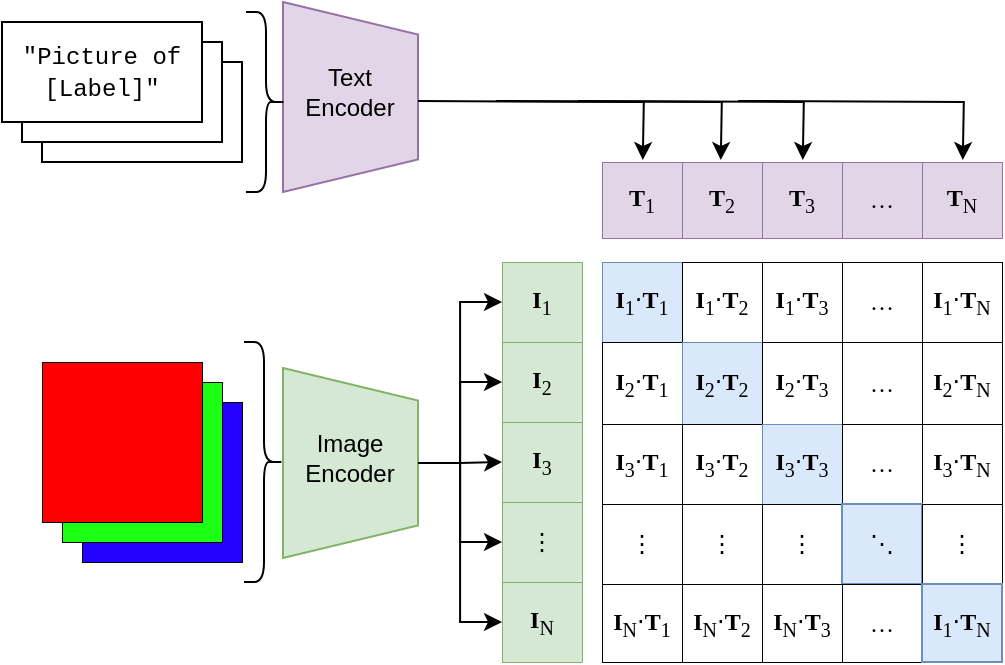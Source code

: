 <mxfile version="27.0.9">
  <diagram name="Page-1" id="sm62OckxXLRS95ZcDx4s">
    <mxGraphModel dx="2058" dy="1116" grid="1" gridSize="10" guides="1" tooltips="1" connect="1" arrows="1" fold="1" page="1" pageScale="1" pageWidth="850" pageHeight="1100" math="0" shadow="0">
      <root>
        <mxCell id="0" />
        <mxCell id="1" parent="0" />
        <mxCell id="c0Dvaz7OErUydeLq7N9R-3" value="" style="group" parent="1" vertex="1" connectable="0">
          <mxGeometry x="233" y="70" width="88.75" height="90" as="geometry" />
        </mxCell>
        <mxCell id="c0Dvaz7OErUydeLq7N9R-1" value="" style="shape=trapezoid;perimeter=trapezoidPerimeter;whiteSpace=wrap;html=1;fixedSize=1;rotation=90;size=16.25;verticalAlign=middle;textDirection=rtl;fillColor=#e1d5e7;strokeColor=#9673a6;" parent="c0Dvaz7OErUydeLq7N9R-3" vertex="1">
          <mxGeometry x="-6.25" y="13.75" width="95" height="67.5" as="geometry" />
        </mxCell>
        <mxCell id="c0Dvaz7OErUydeLq7N9R-2" value="Text Encoder" style="text;html=1;align=center;verticalAlign=middle;whiteSpace=wrap;rounded=0;" parent="c0Dvaz7OErUydeLq7N9R-3" vertex="1">
          <mxGeometry x="11.25" y="30" width="60" height="30" as="geometry" />
        </mxCell>
        <mxCell id="c0Dvaz7OErUydeLq7N9R-140" value="" style="group" parent="1" vertex="1" connectable="0">
          <mxGeometry x="233" y="200" width="157" height="200" as="geometry" />
        </mxCell>
        <mxCell id="c0Dvaz7OErUydeLq7N9R-4" value="" style="group" parent="c0Dvaz7OErUydeLq7N9R-140" vertex="1" connectable="0">
          <mxGeometry y="53" width="88.75" height="90" as="geometry" />
        </mxCell>
        <mxCell id="c0Dvaz7OErUydeLq7N9R-5" value="" style="shape=trapezoid;perimeter=trapezoidPerimeter;whiteSpace=wrap;html=1;fixedSize=1;rotation=90;size=16.25;verticalAlign=middle;textDirection=rtl;fillColor=#d5e8d4;strokeColor=#82b366;" parent="c0Dvaz7OErUydeLq7N9R-4" vertex="1">
          <mxGeometry x="-6.25" y="13.75" width="95" height="67.5" as="geometry" />
        </mxCell>
        <mxCell id="c0Dvaz7OErUydeLq7N9R-6" value="Image Encoder" style="text;html=1;align=center;verticalAlign=middle;whiteSpace=wrap;rounded=0;" parent="c0Dvaz7OErUydeLq7N9R-4" vertex="1">
          <mxGeometry x="11.25" y="30" width="60" height="30" as="geometry" />
        </mxCell>
        <mxCell id="c0Dvaz7OErUydeLq7N9R-55" value="" style="childLayout=tableLayout;recursiveResize=0;shadow=0;fillColor=#d5e8d4;strokeWidth=0.5;strokeColor=#82b366;" parent="c0Dvaz7OErUydeLq7N9R-140" vertex="1">
          <mxGeometry x="117" width="40" height="200" as="geometry" />
        </mxCell>
        <mxCell id="c0Dvaz7OErUydeLq7N9R-56" value="" style="shape=tableRow;horizontal=0;startSize=0;swimlaneHead=0;swimlaneBody=0;top=0;left=0;bottom=0;right=0;dropTarget=0;collapsible=0;recursiveResize=0;expand=0;fontStyle=0;fillColor=#d5e8d4;strokeColor=#82b366;strokeWidth=0.5;" parent="c0Dvaz7OErUydeLq7N9R-55" vertex="1">
          <mxGeometry width="40" height="40" as="geometry" />
        </mxCell>
        <mxCell id="c0Dvaz7OErUydeLq7N9R-68" value="&lt;b style=&quot;font-family: &amp;quot;Times New Roman&amp;quot;;&quot;&gt;I&lt;/b&gt;&lt;sub style=&quot;font-family: &amp;quot;Times New Roman&amp;quot;; font-size: 10px;&quot;&gt;1&lt;/sub&gt;" style="connectable=0;recursiveResize=0;strokeColor=#82b366;fillColor=#d5e8d4;align=center;whiteSpace=wrap;html=1;strokeWidth=0.5;" parent="c0Dvaz7OErUydeLq7N9R-56" vertex="1">
          <mxGeometry width="40" height="40" as="geometry">
            <mxRectangle width="40" height="40" as="alternateBounds" />
          </mxGeometry>
        </mxCell>
        <mxCell id="c0Dvaz7OErUydeLq7N9R-60" style="shape=tableRow;horizontal=0;startSize=0;swimlaneHead=0;swimlaneBody=0;top=0;left=0;bottom=0;right=0;dropTarget=0;collapsible=0;recursiveResize=0;expand=0;fontStyle=0;fillColor=#d5e8d4;strokeColor=#82b366;strokeWidth=0.5;" parent="c0Dvaz7OErUydeLq7N9R-55" vertex="1">
          <mxGeometry y="40" width="40" height="40" as="geometry" />
        </mxCell>
        <mxCell id="c0Dvaz7OErUydeLq7N9R-69" value="&lt;b style=&quot;font-family: &amp;quot;Times New Roman&amp;quot;;&quot;&gt;I&lt;/b&gt;&lt;sub style=&quot;font-family: &amp;quot;Times New Roman&amp;quot;; font-size: 10px;&quot;&gt;2&lt;/sub&gt;" style="connectable=0;recursiveResize=0;strokeColor=#82b366;fillColor=#d5e8d4;align=center;whiteSpace=wrap;html=1;strokeWidth=0.5;" parent="c0Dvaz7OErUydeLq7N9R-60" vertex="1">
          <mxGeometry width="40" height="40" as="geometry">
            <mxRectangle width="40" height="40" as="alternateBounds" />
          </mxGeometry>
        </mxCell>
        <mxCell id="c0Dvaz7OErUydeLq7N9R-64" style="shape=tableRow;horizontal=0;startSize=0;swimlaneHead=0;swimlaneBody=0;top=0;left=0;bottom=0;right=0;dropTarget=0;collapsible=0;recursiveResize=0;expand=0;fontStyle=0;fillColor=#d5e8d4;strokeColor=#82b366;strokeWidth=0.5;" parent="c0Dvaz7OErUydeLq7N9R-55" vertex="1">
          <mxGeometry y="80" width="40" height="40" as="geometry" />
        </mxCell>
        <mxCell id="c0Dvaz7OErUydeLq7N9R-70" value="&lt;b style=&quot;font-family: &amp;quot;Times New Roman&amp;quot;;&quot;&gt;I&lt;/b&gt;&lt;sub style=&quot;font-family: &amp;quot;Times New Roman&amp;quot;; font-size: 10px;&quot;&gt;3&lt;/sub&gt;" style="connectable=0;recursiveResize=0;strokeColor=#82b366;fillColor=#d5e8d4;align=center;whiteSpace=wrap;html=1;strokeWidth=0.5;" parent="c0Dvaz7OErUydeLq7N9R-64" vertex="1">
          <mxGeometry width="40" height="40" as="geometry">
            <mxRectangle width="40" height="40" as="alternateBounds" />
          </mxGeometry>
        </mxCell>
        <mxCell id="c0Dvaz7OErUydeLq7N9R-71" style="shape=tableRow;horizontal=0;startSize=0;swimlaneHead=0;swimlaneBody=0;top=0;left=0;bottom=0;right=0;dropTarget=0;collapsible=0;recursiveResize=0;expand=0;fontStyle=0;fillColor=#d5e8d4;strokeColor=#82b366;strokeWidth=0.5;" parent="c0Dvaz7OErUydeLq7N9R-55" vertex="1">
          <mxGeometry y="120" width="40" height="40" as="geometry" />
        </mxCell>
        <mxCell id="c0Dvaz7OErUydeLq7N9R-72" value="&lt;span style=&quot;font-family: &amp;quot;Times New Roman&amp;quot;;&quot;&gt;⋮&lt;/span&gt;" style="connectable=0;recursiveResize=0;strokeColor=#82b366;fillColor=#d5e8d4;align=center;whiteSpace=wrap;html=1;strokeWidth=0.5;" parent="c0Dvaz7OErUydeLq7N9R-71" vertex="1">
          <mxGeometry width="40" height="40" as="geometry">
            <mxRectangle width="40" height="40" as="alternateBounds" />
          </mxGeometry>
        </mxCell>
        <mxCell id="c0Dvaz7OErUydeLq7N9R-73" style="shape=tableRow;horizontal=0;startSize=0;swimlaneHead=0;swimlaneBody=0;top=0;left=0;bottom=0;right=0;dropTarget=0;collapsible=0;recursiveResize=0;expand=0;fontStyle=0;fillColor=#d5e8d4;strokeColor=#82b366;strokeWidth=0.5;" parent="c0Dvaz7OErUydeLq7N9R-55" vertex="1">
          <mxGeometry y="160" width="40" height="40" as="geometry" />
        </mxCell>
        <mxCell id="c0Dvaz7OErUydeLq7N9R-74" value="&lt;b style=&quot;font-family: &amp;quot;Times New Roman&amp;quot;;&quot;&gt;I&lt;/b&gt;&lt;sub style=&quot;font-family: &amp;quot;Times New Roman&amp;quot;; font-size: 10px;&quot;&gt;N&lt;/sub&gt;" style="connectable=0;recursiveResize=0;strokeColor=#82b366;fillColor=#d5e8d4;align=center;whiteSpace=wrap;html=1;strokeWidth=0.5;" parent="c0Dvaz7OErUydeLq7N9R-73" vertex="1">
          <mxGeometry width="40" height="40" as="geometry">
            <mxRectangle width="40" height="40" as="alternateBounds" />
          </mxGeometry>
        </mxCell>
        <mxCell id="c0Dvaz7OErUydeLq7N9R-128" style="edgeStyle=orthogonalEdgeStyle;rounded=0;orthogonalLoop=1;jettySize=auto;html=1;exitX=0.5;exitY=0;exitDx=0;exitDy=0;entryX=0;entryY=0.5;entryDx=0;entryDy=0;" parent="c0Dvaz7OErUydeLq7N9R-140" source="c0Dvaz7OErUydeLq7N9R-5" target="c0Dvaz7OErUydeLq7N9R-64" edge="1">
          <mxGeometry relative="1" as="geometry" />
        </mxCell>
        <mxCell id="c0Dvaz7OErUydeLq7N9R-130" style="edgeStyle=orthogonalEdgeStyle;rounded=0;orthogonalLoop=1;jettySize=auto;html=1;exitX=0.5;exitY=0;exitDx=0;exitDy=0;entryX=0;entryY=0.5;entryDx=0;entryDy=0;" parent="c0Dvaz7OErUydeLq7N9R-140" source="c0Dvaz7OErUydeLq7N9R-5" target="c0Dvaz7OErUydeLq7N9R-60" edge="1">
          <mxGeometry relative="1" as="geometry" />
        </mxCell>
        <mxCell id="c0Dvaz7OErUydeLq7N9R-131" style="edgeStyle=orthogonalEdgeStyle;rounded=0;orthogonalLoop=1;jettySize=auto;html=1;exitX=0.5;exitY=0;exitDx=0;exitDy=0;entryX=0;entryY=0.5;entryDx=0;entryDy=0;" parent="c0Dvaz7OErUydeLq7N9R-140" source="c0Dvaz7OErUydeLq7N9R-5" target="c0Dvaz7OErUydeLq7N9R-56" edge="1">
          <mxGeometry relative="1" as="geometry" />
        </mxCell>
        <mxCell id="c0Dvaz7OErUydeLq7N9R-132" style="edgeStyle=orthogonalEdgeStyle;rounded=0;orthogonalLoop=1;jettySize=auto;html=1;exitX=0.5;exitY=0;exitDx=0;exitDy=0;entryX=0;entryY=0.5;entryDx=0;entryDy=0;" parent="c0Dvaz7OErUydeLq7N9R-140" source="c0Dvaz7OErUydeLq7N9R-5" target="c0Dvaz7OErUydeLq7N9R-71" edge="1">
          <mxGeometry relative="1" as="geometry" />
        </mxCell>
        <mxCell id="c0Dvaz7OErUydeLq7N9R-133" style="edgeStyle=orthogonalEdgeStyle;rounded=0;orthogonalLoop=1;jettySize=auto;html=1;exitX=0.5;exitY=0;exitDx=0;exitDy=0;entryX=0;entryY=0.5;entryDx=0;entryDy=0;" parent="c0Dvaz7OErUydeLq7N9R-140" source="c0Dvaz7OErUydeLq7N9R-5" target="c0Dvaz7OErUydeLq7N9R-73" edge="1">
          <mxGeometry relative="1" as="geometry" />
        </mxCell>
        <mxCell id="c0Dvaz7OErUydeLq7N9R-160" style="edgeStyle=orthogonalEdgeStyle;rounded=0;orthogonalLoop=1;jettySize=auto;html=1;exitX=0.5;exitY=0;exitDx=0;exitDy=0;entryX=0.102;entryY=0;entryDx=0;entryDy=0;entryPerimeter=0;" parent="1" edge="1">
          <mxGeometry relative="1" as="geometry">
            <mxPoint x="308" y="119.5" as="sourcePoint" />
            <mxPoint x="420.4" y="149" as="targetPoint" />
          </mxGeometry>
        </mxCell>
        <mxCell id="c0Dvaz7OErUydeLq7N9R-163" style="edgeStyle=orthogonalEdgeStyle;rounded=0;orthogonalLoop=1;jettySize=auto;html=1;exitX=0.5;exitY=0;exitDx=0;exitDy=0;entryX=0.102;entryY=0;entryDx=0;entryDy=0;entryPerimeter=0;" parent="1" edge="1">
          <mxGeometry relative="1" as="geometry">
            <mxPoint x="347" y="119.5" as="sourcePoint" />
            <mxPoint x="459.4" y="149" as="targetPoint" />
          </mxGeometry>
        </mxCell>
        <mxCell id="c0Dvaz7OErUydeLq7N9R-164" style="edgeStyle=orthogonalEdgeStyle;rounded=0;orthogonalLoop=1;jettySize=auto;html=1;exitX=0.5;exitY=0;exitDx=0;exitDy=0;entryX=0.102;entryY=0;entryDx=0;entryDy=0;entryPerimeter=0;" parent="1" edge="1">
          <mxGeometry relative="1" as="geometry">
            <mxPoint x="388" y="119.5" as="sourcePoint" />
            <mxPoint x="500.4" y="149" as="targetPoint" />
          </mxGeometry>
        </mxCell>
        <mxCell id="c0Dvaz7OErUydeLq7N9R-167" style="edgeStyle=orthogonalEdgeStyle;rounded=0;orthogonalLoop=1;jettySize=auto;html=1;exitX=0.5;exitY=0;exitDx=0;exitDy=0;entryX=0.102;entryY=0;entryDx=0;entryDy=0;entryPerimeter=0;" parent="1" edge="1">
          <mxGeometry relative="1" as="geometry">
            <mxPoint x="468" y="119.5" as="sourcePoint" />
            <mxPoint x="580.4" y="149" as="targetPoint" />
          </mxGeometry>
        </mxCell>
        <mxCell id="c0Dvaz7OErUydeLq7N9R-168" value="" style="whiteSpace=wrap;html=1;aspect=fixed;fillColor=#2402FF;fontColor=#ffffff;strokeColor=default;strokeWidth=0.5;" parent="1" vertex="1">
          <mxGeometry x="140" y="270" width="80" height="80" as="geometry" />
        </mxCell>
        <mxCell id="c0Dvaz7OErUydeLq7N9R-169" value="" style="whiteSpace=wrap;html=1;aspect=fixed;fillColor=#1EFF16;strokeColor=default;fontColor=#ffffff;strokeWidth=0.5;" parent="1" vertex="1">
          <mxGeometry x="130" y="260" width="80" height="80" as="geometry" />
        </mxCell>
        <mxCell id="c0Dvaz7OErUydeLq7N9R-170" value="" style="whiteSpace=wrap;html=1;aspect=fixed;fillColor=#FF0000;fontColor=#ffffff;strokeColor=default;strokeWidth=0.5;" parent="1" vertex="1">
          <mxGeometry x="120" y="250" width="80" height="80" as="geometry" />
        </mxCell>
        <mxCell id="c0Dvaz7OErUydeLq7N9R-171" value="&lt;font face=&quot;Courier New&quot;&gt;&quot;Picture of [Label]&quot;&lt;/font&gt;" style="rounded=0;whiteSpace=wrap;html=1;" parent="1" vertex="1">
          <mxGeometry x="120" y="100" width="100" height="50" as="geometry" />
        </mxCell>
        <mxCell id="c0Dvaz7OErUydeLq7N9R-172" value="&lt;font face=&quot;Courier New&quot;&gt;&quot;Picture of [Label]&quot;&lt;/font&gt;" style="rounded=0;whiteSpace=wrap;html=1;" parent="1" vertex="1">
          <mxGeometry x="110" y="90" width="100" height="50" as="geometry" />
        </mxCell>
        <mxCell id="c0Dvaz7OErUydeLq7N9R-173" value="&lt;font face=&quot;Courier New&quot;&gt;&quot;Picture of [Label]&quot;&lt;/font&gt;" style="rounded=0;whiteSpace=wrap;html=1;" parent="1" vertex="1">
          <mxGeometry x="100" y="80" width="100" height="50" as="geometry" />
        </mxCell>
        <mxCell id="c0Dvaz7OErUydeLq7N9R-174" value="" style="shape=curlyBracket;whiteSpace=wrap;html=1;rounded=1;flipH=1;labelPosition=right;verticalLabelPosition=middle;align=left;verticalAlign=middle;rotation=0;" parent="1" vertex="1">
          <mxGeometry x="221" y="240" width="20" height="120" as="geometry" />
        </mxCell>
        <mxCell id="c0Dvaz7OErUydeLq7N9R-175" value="" style="shape=curlyBracket;whiteSpace=wrap;html=1;rounded=1;flipH=1;labelPosition=right;verticalLabelPosition=middle;align=left;verticalAlign=middle;rotation=0;" parent="1" vertex="1">
          <mxGeometry x="222" y="75" width="20" height="90" as="geometry" />
        </mxCell>
        <mxCell id="c0Dvaz7OErUydeLq7N9R-75" value="" style="childLayout=tableLayout;recursiveResize=0;shadow=0;fillColor=#e1d5e7;strokeWidth=0.5;strokeColor=#9673a6;" parent="1" vertex="1">
          <mxGeometry x="400" y="150" width="200" height="37.75" as="geometry" />
        </mxCell>
        <mxCell id="c0Dvaz7OErUydeLq7N9R-78" style="shape=tableRow;horizontal=0;startSize=0;swimlaneHead=0;swimlaneBody=0;top=0;left=0;bottom=0;right=0;dropTarget=0;collapsible=0;recursiveResize=0;expand=0;fontStyle=0;fillColor=#e1d5e7;strokeColor=#9673a6;strokeWidth=0.5;" parent="c0Dvaz7OErUydeLq7N9R-75" vertex="1">
          <mxGeometry width="200" height="38" as="geometry" />
        </mxCell>
        <mxCell id="c0Dvaz7OErUydeLq7N9R-116" value="&lt;b style=&quot;font-family: &amp;quot;Times New Roman&amp;quot;;&quot;&gt;T&lt;/b&gt;&lt;sub style=&quot;font-family: &amp;quot;Times New Roman&amp;quot;; font-size: 10px;&quot;&gt;1&lt;/sub&gt;" style="connectable=0;recursiveResize=0;strokeColor=#9673a6;fillColor=#e1d5e7;align=center;whiteSpace=wrap;html=1;strokeWidth=0.5;" parent="c0Dvaz7OErUydeLq7N9R-78" vertex="1">
          <mxGeometry width="40" height="38" as="geometry">
            <mxRectangle width="40" height="38" as="alternateBounds" />
          </mxGeometry>
        </mxCell>
        <mxCell id="c0Dvaz7OErUydeLq7N9R-112" value="&lt;b style=&quot;font-family: &amp;quot;Times New Roman&amp;quot;;&quot;&gt;T&lt;/b&gt;&lt;sub style=&quot;font-family: &amp;quot;Times New Roman&amp;quot;; font-size: 10px;&quot;&gt;2&lt;/sub&gt;" style="connectable=0;recursiveResize=0;strokeColor=#9673a6;fillColor=#e1d5e7;align=center;whiteSpace=wrap;html=1;strokeWidth=0.5;" parent="c0Dvaz7OErUydeLq7N9R-78" vertex="1">
          <mxGeometry x="40" width="40" height="38" as="geometry">
            <mxRectangle width="40" height="38" as="alternateBounds" />
          </mxGeometry>
        </mxCell>
        <mxCell id="c0Dvaz7OErUydeLq7N9R-117" value="&lt;b style=&quot;font-family: &amp;quot;Times New Roman&amp;quot;;&quot;&gt;T&lt;/b&gt;&lt;sub style=&quot;font-family: &amp;quot;Times New Roman&amp;quot;; font-size: 10px;&quot;&gt;3&lt;/sub&gt;" style="connectable=0;recursiveResize=0;strokeColor=#9673a6;fillColor=#e1d5e7;align=center;whiteSpace=wrap;html=1;strokeWidth=0.5;" parent="c0Dvaz7OErUydeLq7N9R-78" vertex="1">
          <mxGeometry x="80" width="40" height="38" as="geometry">
            <mxRectangle width="40" height="38" as="alternateBounds" />
          </mxGeometry>
        </mxCell>
        <mxCell id="c0Dvaz7OErUydeLq7N9R-118" value="&lt;span style=&quot;font-family: &amp;quot;Times New Roman&amp;quot;;&quot;&gt;…&lt;/span&gt;" style="connectable=0;recursiveResize=0;strokeColor=#9673a6;fillColor=#e1d5e7;align=center;whiteSpace=wrap;html=1;strokeWidth=0.5;" parent="c0Dvaz7OErUydeLq7N9R-78" vertex="1">
          <mxGeometry x="120" width="40" height="38" as="geometry">
            <mxRectangle width="40" height="38" as="alternateBounds" />
          </mxGeometry>
        </mxCell>
        <mxCell id="c0Dvaz7OErUydeLq7N9R-119" value="&lt;b style=&quot;font-family: &amp;quot;Times New Roman&amp;quot;;&quot;&gt;T&lt;/b&gt;&lt;sub style=&quot;font-family: &amp;quot;Times New Roman&amp;quot;; font-size: 10px;&quot;&gt;N&lt;/sub&gt;" style="connectable=0;recursiveResize=0;strokeColor=#9673a6;fillColor=#e1d5e7;align=center;whiteSpace=wrap;html=1;strokeWidth=0.5;" parent="c0Dvaz7OErUydeLq7N9R-78" vertex="1">
          <mxGeometry x="160" width="40" height="38" as="geometry">
            <mxRectangle width="40" height="38" as="alternateBounds" />
          </mxGeometry>
        </mxCell>
        <mxCell id="c0Dvaz7OErUydeLq7N9R-8" value="" style="childLayout=tableLayout;recursiveResize=0;shadow=0;fillColor=none;direction=east;strokeWidth=0.5;fontFamily=Times New Roman;movable=1;resizable=1;rotatable=1;deletable=1;editable=1;locked=0;connectable=1;" parent="1" vertex="1">
          <mxGeometry x="400" y="200" width="200" height="200" as="geometry" />
        </mxCell>
        <mxCell id="c0Dvaz7OErUydeLq7N9R-39" style="shape=tableRow;horizontal=0;startSize=0;swimlaneHead=0;swimlaneBody=0;top=0;left=0;bottom=0;right=0;dropTarget=0;collapsible=0;recursiveResize=0;expand=0;fontStyle=0;fillColor=none;strokeColor=inherit;strokeWidth=0.5;fontFamily=Times New Roman;movable=1;resizable=1;rotatable=1;deletable=1;editable=1;locked=0;connectable=1;" parent="c0Dvaz7OErUydeLq7N9R-8" vertex="1">
          <mxGeometry width="200" height="40" as="geometry" />
        </mxCell>
        <mxCell id="c0Dvaz7OErUydeLq7N9R-40" value="&lt;b&gt;I&lt;/b&gt;&lt;sub&gt;1&lt;/sub&gt;⋅&lt;b&gt;T&lt;/b&gt;&lt;sub style=&quot;font-size: 10px;&quot;&gt;1&lt;/sub&gt;" style="connectable=1;recursiveResize=0;strokeColor=#6c8ebf;fillColor=#dae8fc;align=center;whiteSpace=wrap;html=1;strokeWidth=0.5;perimeterSpacing=0;fontFamily=Times New Roman;movable=1;resizable=1;rotatable=1;deletable=1;editable=1;locked=0;" parent="c0Dvaz7OErUydeLq7N9R-39" vertex="1">
          <mxGeometry width="40" height="40" as="geometry">
            <mxRectangle width="40" height="40" as="alternateBounds" />
          </mxGeometry>
        </mxCell>
        <mxCell id="c0Dvaz7OErUydeLq7N9R-41" value="&lt;b&gt;I&lt;/b&gt;&lt;sub&gt;1&lt;/sub&gt;⋅&lt;b&gt;T&lt;/b&gt;&lt;sub style=&quot;font-size: 10px;&quot;&gt;2&lt;/sub&gt;" style="connectable=1;recursiveResize=0;strokeColor=inherit;fillColor=none;align=center;whiteSpace=wrap;html=1;strokeWidth=0.5;fontFamily=Times New Roman;verticalAlign=middle;movable=1;resizable=1;rotatable=1;deletable=1;editable=1;locked=0;" parent="c0Dvaz7OErUydeLq7N9R-39" vertex="1">
          <mxGeometry x="40" width="40" height="40" as="geometry">
            <mxRectangle width="40" height="40" as="alternateBounds" />
          </mxGeometry>
        </mxCell>
        <mxCell id="c0Dvaz7OErUydeLq7N9R-42" value="&lt;b&gt;I&lt;/b&gt;&lt;sub&gt;1&lt;/sub&gt;⋅&lt;b&gt;T&lt;/b&gt;&lt;sub style=&quot;font-size: 10px;&quot;&gt;3&lt;/sub&gt;" style="connectable=1;recursiveResize=0;strokeColor=inherit;fillColor=none;align=center;whiteSpace=wrap;html=1;strokeWidth=0.5;fontFamily=Times New Roman;movable=1;resizable=1;rotatable=1;deletable=1;editable=1;locked=0;" parent="c0Dvaz7OErUydeLq7N9R-39" vertex="1">
          <mxGeometry x="80" width="40" height="40" as="geometry">
            <mxRectangle width="40" height="40" as="alternateBounds" />
          </mxGeometry>
        </mxCell>
        <mxCell id="c0Dvaz7OErUydeLq7N9R-43" value="…" style="connectable=1;recursiveResize=0;strokeColor=inherit;fillColor=none;align=center;whiteSpace=wrap;html=1;strokeWidth=0.5;fontFamily=Times New Roman;movable=1;resizable=1;rotatable=1;deletable=1;editable=1;locked=0;" parent="c0Dvaz7OErUydeLq7N9R-39" vertex="1">
          <mxGeometry x="120" width="40" height="40" as="geometry">
            <mxRectangle width="40" height="40" as="alternateBounds" />
          </mxGeometry>
        </mxCell>
        <mxCell id="c0Dvaz7OErUydeLq7N9R-44" value="&lt;b&gt;I&lt;/b&gt;&lt;sub&gt;1&lt;/sub&gt;⋅&lt;b&gt;T&lt;/b&gt;&lt;sub style=&quot;font-size: 10px;&quot;&gt;N&lt;/sub&gt;" style="connectable=1;recursiveResize=0;strokeColor=inherit;fillColor=none;align=center;whiteSpace=wrap;html=1;strokeWidth=0.5;fontFamily=Times New Roman;movable=1;resizable=1;rotatable=1;deletable=1;editable=1;locked=0;" parent="c0Dvaz7OErUydeLq7N9R-39" vertex="1">
          <mxGeometry x="160" width="40" height="40" as="geometry">
            <mxRectangle width="40" height="40" as="alternateBounds" />
          </mxGeometry>
        </mxCell>
        <mxCell id="c0Dvaz7OErUydeLq7N9R-29" style="shape=tableRow;horizontal=0;startSize=0;swimlaneHead=0;swimlaneBody=0;top=0;left=0;bottom=0;right=0;dropTarget=0;collapsible=0;recursiveResize=0;expand=0;fontStyle=0;fillColor=none;strokeColor=inherit;strokeWidth=0.5;fontFamily=Times New Roman;movable=1;resizable=1;rotatable=1;deletable=1;editable=1;locked=0;connectable=1;" parent="c0Dvaz7OErUydeLq7N9R-8" vertex="1">
          <mxGeometry y="40" width="200" height="41" as="geometry" />
        </mxCell>
        <mxCell id="c0Dvaz7OErUydeLq7N9R-30" value="&lt;b&gt;I&lt;/b&gt;&lt;sub&gt;2&lt;/sub&gt;⋅&lt;b&gt;T&lt;/b&gt;&lt;sub style=&quot;font-size: 10px;&quot;&gt;1&lt;/sub&gt;" style="connectable=1;recursiveResize=0;strokeColor=inherit;fillColor=none;align=center;whiteSpace=wrap;html=1;strokeWidth=0.5;fontFamily=Times New Roman;movable=1;resizable=1;rotatable=1;deletable=1;editable=1;locked=0;" parent="c0Dvaz7OErUydeLq7N9R-29" vertex="1">
          <mxGeometry width="40" height="41" as="geometry">
            <mxRectangle width="40" height="41" as="alternateBounds" />
          </mxGeometry>
        </mxCell>
        <mxCell id="c0Dvaz7OErUydeLq7N9R-31" value="&lt;b&gt;I&lt;/b&gt;&lt;sub&gt;2&lt;/sub&gt;⋅&lt;b&gt;T&lt;/b&gt;&lt;sub style=&quot;font-size: 10px;&quot;&gt;2&lt;/sub&gt;" style="connectable=1;recursiveResize=0;strokeColor=#6c8ebf;fillColor=#dae8fc;align=center;whiteSpace=wrap;html=1;strokeWidth=0.5;fontFamily=Times New Roman;movable=1;resizable=1;rotatable=1;deletable=1;editable=1;locked=0;" parent="c0Dvaz7OErUydeLq7N9R-29" vertex="1">
          <mxGeometry x="40" width="40" height="41" as="geometry">
            <mxRectangle width="40" height="41" as="alternateBounds" />
          </mxGeometry>
        </mxCell>
        <mxCell id="c0Dvaz7OErUydeLq7N9R-32" value="&lt;b&gt;I&lt;/b&gt;&lt;sub&gt;2&lt;/sub&gt;⋅&lt;b&gt;T&lt;/b&gt;&lt;sub style=&quot;font-size: 10px;&quot;&gt;3&lt;/sub&gt;" style="connectable=1;recursiveResize=0;strokeColor=inherit;fillColor=none;align=center;whiteSpace=wrap;html=1;strokeWidth=0.5;fontFamily=Times New Roman;movable=1;resizable=1;rotatable=1;deletable=1;editable=1;locked=0;" parent="c0Dvaz7OErUydeLq7N9R-29" vertex="1">
          <mxGeometry x="80" width="40" height="41" as="geometry">
            <mxRectangle width="40" height="41" as="alternateBounds" />
          </mxGeometry>
        </mxCell>
        <mxCell id="c0Dvaz7OErUydeLq7N9R-33" value="…" style="connectable=1;recursiveResize=0;strokeColor=inherit;fillColor=none;align=center;whiteSpace=wrap;html=1;strokeWidth=0.5;fontFamily=Times New Roman;movable=1;resizable=1;rotatable=1;deletable=1;editable=1;locked=0;" parent="c0Dvaz7OErUydeLq7N9R-29" vertex="1">
          <mxGeometry x="120" width="40" height="41" as="geometry">
            <mxRectangle width="40" height="41" as="alternateBounds" />
          </mxGeometry>
        </mxCell>
        <mxCell id="c0Dvaz7OErUydeLq7N9R-45" value="&lt;b&gt;I&lt;/b&gt;&lt;sub&gt;2&lt;/sub&gt;⋅&lt;b&gt;T&lt;/b&gt;&lt;sub style=&quot;font-size: 10px;&quot;&gt;N&lt;/sub&gt;" style="connectable=1;recursiveResize=0;strokeColor=inherit;fillColor=none;align=center;whiteSpace=wrap;html=1;strokeWidth=0.5;fontFamily=Times New Roman;movable=1;resizable=1;rotatable=1;deletable=1;editable=1;locked=0;" parent="c0Dvaz7OErUydeLq7N9R-29" vertex="1">
          <mxGeometry x="160" width="40" height="41" as="geometry">
            <mxRectangle width="40" height="41" as="alternateBounds" />
          </mxGeometry>
        </mxCell>
        <mxCell id="c0Dvaz7OErUydeLq7N9R-9" value="" style="shape=tableRow;horizontal=0;startSize=0;swimlaneHead=0;swimlaneBody=0;top=0;left=0;bottom=0;right=0;dropTarget=0;collapsible=0;recursiveResize=0;expand=0;fontStyle=0;fillColor=none;strokeColor=inherit;strokeWidth=0.5;fontFamily=Times New Roman;movable=1;resizable=1;rotatable=1;deletable=1;editable=1;locked=0;connectable=1;" parent="c0Dvaz7OErUydeLq7N9R-8" vertex="1">
          <mxGeometry y="81" width="200" height="40" as="geometry" />
        </mxCell>
        <mxCell id="c0Dvaz7OErUydeLq7N9R-21" value="&lt;b&gt;I&lt;/b&gt;&lt;sub&gt;3&lt;/sub&gt;⋅&lt;b&gt;T&lt;/b&gt;&lt;sub style=&quot;font-size: 10px;&quot;&gt;1&lt;/sub&gt;" style="connectable=1;recursiveResize=0;strokeColor=inherit;fillColor=none;align=center;whiteSpace=wrap;html=1;strokeWidth=0.5;fontFamily=Times New Roman;movable=1;resizable=1;rotatable=1;deletable=1;editable=1;locked=0;" parent="c0Dvaz7OErUydeLq7N9R-9" vertex="1">
          <mxGeometry width="40" height="40" as="geometry">
            <mxRectangle width="40" height="40" as="alternateBounds" />
          </mxGeometry>
        </mxCell>
        <mxCell id="c0Dvaz7OErUydeLq7N9R-10" value="&lt;b&gt;I&lt;/b&gt;&lt;sub&gt;3&lt;/sub&gt;⋅&lt;b&gt;T&lt;/b&gt;&lt;sub style=&quot;font-size: 10px;&quot;&gt;2&lt;/sub&gt;" style="connectable=1;recursiveResize=0;strokeColor=inherit;fillColor=none;align=center;whiteSpace=wrap;html=1;strokeWidth=0.5;fontFamily=Times New Roman;movable=1;resizable=1;rotatable=1;deletable=1;editable=1;locked=0;" parent="c0Dvaz7OErUydeLq7N9R-9" vertex="1">
          <mxGeometry x="40" width="40" height="40" as="geometry">
            <mxRectangle width="40" height="40" as="alternateBounds" />
          </mxGeometry>
        </mxCell>
        <mxCell id="c0Dvaz7OErUydeLq7N9R-11" value="&lt;b&gt;I&lt;/b&gt;&lt;sub&gt;3&lt;/sub&gt;⋅&lt;b&gt;T&lt;/b&gt;&lt;sub style=&quot;font-size: 10px;&quot;&gt;3&lt;/sub&gt;" style="connectable=1;recursiveResize=0;strokeColor=#6c8ebf;fillColor=#dae8fc;align=center;whiteSpace=wrap;html=1;strokeWidth=0.5;fontFamily=Times New Roman;movable=1;resizable=1;rotatable=1;deletable=1;editable=1;locked=0;" parent="c0Dvaz7OErUydeLq7N9R-9" vertex="1">
          <mxGeometry x="80" width="40" height="40" as="geometry">
            <mxRectangle width="40" height="40" as="alternateBounds" />
          </mxGeometry>
        </mxCell>
        <mxCell id="c0Dvaz7OErUydeLq7N9R-12" value="…" style="connectable=1;recursiveResize=0;strokeColor=inherit;fillColor=none;align=center;whiteSpace=wrap;html=1;strokeWidth=0.5;fontFamily=Times New Roman;movable=1;resizable=1;rotatable=1;deletable=1;editable=1;locked=0;" parent="c0Dvaz7OErUydeLq7N9R-9" vertex="1">
          <mxGeometry x="120" width="40" height="40" as="geometry">
            <mxRectangle width="40" height="40" as="alternateBounds" />
          </mxGeometry>
        </mxCell>
        <mxCell id="c0Dvaz7OErUydeLq7N9R-46" value="&lt;b&gt;I&lt;/b&gt;&lt;sub&gt;3&lt;/sub&gt;⋅&lt;b&gt;T&lt;/b&gt;&lt;sub style=&quot;font-size: 10px;&quot;&gt;N&lt;/sub&gt;" style="connectable=1;recursiveResize=0;strokeColor=inherit;fillColor=none;align=center;whiteSpace=wrap;html=1;strokeWidth=0.5;fontFamily=Times New Roman;movable=1;resizable=1;rotatable=1;deletable=1;editable=1;locked=0;" parent="c0Dvaz7OErUydeLq7N9R-9" vertex="1">
          <mxGeometry x="160" width="40" height="40" as="geometry">
            <mxRectangle width="40" height="40" as="alternateBounds" />
          </mxGeometry>
        </mxCell>
        <mxCell id="c0Dvaz7OErUydeLq7N9R-13" style="shape=tableRow;horizontal=0;startSize=0;swimlaneHead=0;swimlaneBody=0;top=0;left=0;bottom=0;right=0;dropTarget=0;collapsible=0;recursiveResize=0;expand=0;fontStyle=0;fillColor=none;strokeColor=inherit;strokeWidth=0.5;fontFamily=Times New Roman;movable=1;resizable=1;rotatable=1;deletable=1;editable=1;locked=0;connectable=1;" parent="c0Dvaz7OErUydeLq7N9R-8" vertex="1">
          <mxGeometry y="121" width="200" height="40" as="geometry" />
        </mxCell>
        <mxCell id="c0Dvaz7OErUydeLq7N9R-22" value="⋮" style="connectable=1;recursiveResize=0;strokeColor=inherit;fillColor=none;align=center;whiteSpace=wrap;html=1;strokeWidth=0.5;fontFamily=Times New Roman;movable=1;resizable=1;rotatable=1;deletable=1;editable=1;locked=0;" parent="c0Dvaz7OErUydeLq7N9R-13" vertex="1">
          <mxGeometry width="40" height="40" as="geometry">
            <mxRectangle width="40" height="40" as="alternateBounds" />
          </mxGeometry>
        </mxCell>
        <mxCell id="c0Dvaz7OErUydeLq7N9R-14" value="⋮" style="connectable=1;recursiveResize=0;strokeColor=inherit;fillColor=none;align=center;whiteSpace=wrap;html=1;strokeWidth=0.5;fontFamily=Times New Roman;movable=1;resizable=1;rotatable=1;deletable=1;editable=1;locked=0;" parent="c0Dvaz7OErUydeLq7N9R-13" vertex="1">
          <mxGeometry x="40" width="40" height="40" as="geometry">
            <mxRectangle width="40" height="40" as="alternateBounds" />
          </mxGeometry>
        </mxCell>
        <mxCell id="c0Dvaz7OErUydeLq7N9R-15" value="⋮" style="connectable=1;recursiveResize=0;strokeColor=inherit;fillColor=none;align=center;whiteSpace=wrap;html=1;strokeWidth=0.5;fontFamily=Times New Roman;movable=1;resizable=1;rotatable=1;deletable=1;editable=1;locked=0;" parent="c0Dvaz7OErUydeLq7N9R-13" vertex="1">
          <mxGeometry x="80" width="40" height="40" as="geometry">
            <mxRectangle width="40" height="40" as="alternateBounds" />
          </mxGeometry>
        </mxCell>
        <mxCell id="c0Dvaz7OErUydeLq7N9R-16" value="⋱" style="connectable=1;recursiveResize=0;strokeColor=#6c8ebf;fillColor=#dae8fc;align=center;whiteSpace=wrap;html=1;strokeWidth=1;fontFamily=Times New Roman;movable=1;resizable=1;rotatable=1;deletable=1;editable=1;locked=0;" parent="c0Dvaz7OErUydeLq7N9R-13" vertex="1">
          <mxGeometry x="120" width="40" height="40" as="geometry">
            <mxRectangle width="40" height="40" as="alternateBounds" />
          </mxGeometry>
        </mxCell>
        <mxCell id="c0Dvaz7OErUydeLq7N9R-47" value="⋮" style="connectable=1;recursiveResize=0;strokeColor=inherit;fillColor=none;align=center;whiteSpace=wrap;html=1;strokeWidth=0.5;fontFamily=Times New Roman;movable=1;resizable=1;rotatable=1;deletable=1;editable=1;locked=0;" parent="c0Dvaz7OErUydeLq7N9R-13" vertex="1">
          <mxGeometry x="160" width="40" height="40" as="geometry">
            <mxRectangle width="40" height="40" as="alternateBounds" />
          </mxGeometry>
        </mxCell>
        <mxCell id="c0Dvaz7OErUydeLq7N9R-24" style="shape=tableRow;horizontal=0;startSize=0;swimlaneHead=0;swimlaneBody=0;top=0;left=0;bottom=0;right=0;dropTarget=0;collapsible=0;recursiveResize=0;expand=0;fontStyle=0;fillColor=none;strokeColor=inherit;strokeWidth=0.5;fontFamily=Times New Roman;movable=1;resizable=1;rotatable=1;deletable=1;editable=1;locked=0;connectable=1;" parent="c0Dvaz7OErUydeLq7N9R-8" vertex="1">
          <mxGeometry y="161" width="200" height="39" as="geometry" />
        </mxCell>
        <mxCell id="c0Dvaz7OErUydeLq7N9R-25" value="&lt;b&gt;I&lt;/b&gt;&lt;sub&gt;N&lt;/sub&gt;⋅&lt;b&gt;T&lt;/b&gt;&lt;sub style=&quot;font-size: 10px;&quot;&gt;1&lt;/sub&gt;" style="connectable=1;recursiveResize=0;strokeColor=inherit;fillColor=none;align=center;whiteSpace=wrap;html=1;strokeWidth=0.5;fontFamily=Times New Roman;movable=1;resizable=1;rotatable=1;deletable=1;editable=1;locked=0;" parent="c0Dvaz7OErUydeLq7N9R-24" vertex="1">
          <mxGeometry width="40" height="39" as="geometry">
            <mxRectangle width="40" height="39" as="alternateBounds" />
          </mxGeometry>
        </mxCell>
        <mxCell id="c0Dvaz7OErUydeLq7N9R-26" value="&lt;b&gt;I&lt;/b&gt;&lt;sub&gt;N&lt;/sub&gt;⋅&lt;b&gt;T&lt;/b&gt;&lt;sub style=&quot;font-size: 10px;&quot;&gt;2&lt;/sub&gt;" style="connectable=1;recursiveResize=0;strokeColor=inherit;fillColor=none;align=center;whiteSpace=wrap;html=1;strokeWidth=0.5;fontFamily=Times New Roman;movable=1;resizable=1;rotatable=1;deletable=1;editable=1;locked=0;" parent="c0Dvaz7OErUydeLq7N9R-24" vertex="1">
          <mxGeometry x="40" width="40" height="39" as="geometry">
            <mxRectangle width="40" height="39" as="alternateBounds" />
          </mxGeometry>
        </mxCell>
        <mxCell id="c0Dvaz7OErUydeLq7N9R-27" value="&lt;b&gt;I&lt;/b&gt;&lt;sub&gt;N&lt;/sub&gt;⋅&lt;b&gt;T&lt;/b&gt;&lt;sub style=&quot;font-size: 10px;&quot;&gt;3&lt;/sub&gt;" style="connectable=1;recursiveResize=0;strokeColor=inherit;fillColor=none;align=center;whiteSpace=wrap;html=1;strokeWidth=0.5;fontFamily=Times New Roman;movable=1;resizable=1;rotatable=1;deletable=1;editable=1;locked=0;" parent="c0Dvaz7OErUydeLq7N9R-24" vertex="1">
          <mxGeometry x="80" width="40" height="39" as="geometry">
            <mxRectangle width="40" height="39" as="alternateBounds" />
          </mxGeometry>
        </mxCell>
        <mxCell id="c0Dvaz7OErUydeLq7N9R-28" value="…" style="connectable=1;recursiveResize=0;strokeColor=inherit;fillColor=none;align=center;whiteSpace=wrap;html=1;strokeWidth=0.5;fontFamily=Times New Roman;movable=1;resizable=1;rotatable=1;deletable=1;editable=1;locked=0;" parent="c0Dvaz7OErUydeLq7N9R-24" vertex="1">
          <mxGeometry x="120" width="40" height="39" as="geometry">
            <mxRectangle width="40" height="39" as="alternateBounds" />
          </mxGeometry>
        </mxCell>
        <mxCell id="c0Dvaz7OErUydeLq7N9R-48" value="&lt;b&gt;I&lt;/b&gt;&lt;sub&gt;1&lt;/sub&gt;⋅&lt;b&gt;T&lt;/b&gt;&lt;sub style=&quot;font-size: 10px;&quot;&gt;N&lt;/sub&gt;" style="connectable=1;recursiveResize=0;strokeColor=#6c8ebf;fillColor=#dae8fc;align=center;whiteSpace=wrap;html=1;strokeWidth=1;fontFamily=Times New Roman;movable=1;resizable=1;rotatable=1;deletable=1;editable=1;locked=0;" parent="c0Dvaz7OErUydeLq7N9R-24" vertex="1">
          <mxGeometry x="160" width="40" height="39" as="geometry">
            <mxRectangle width="40" height="39" as="alternateBounds" />
          </mxGeometry>
        </mxCell>
      </root>
    </mxGraphModel>
  </diagram>
</mxfile>
